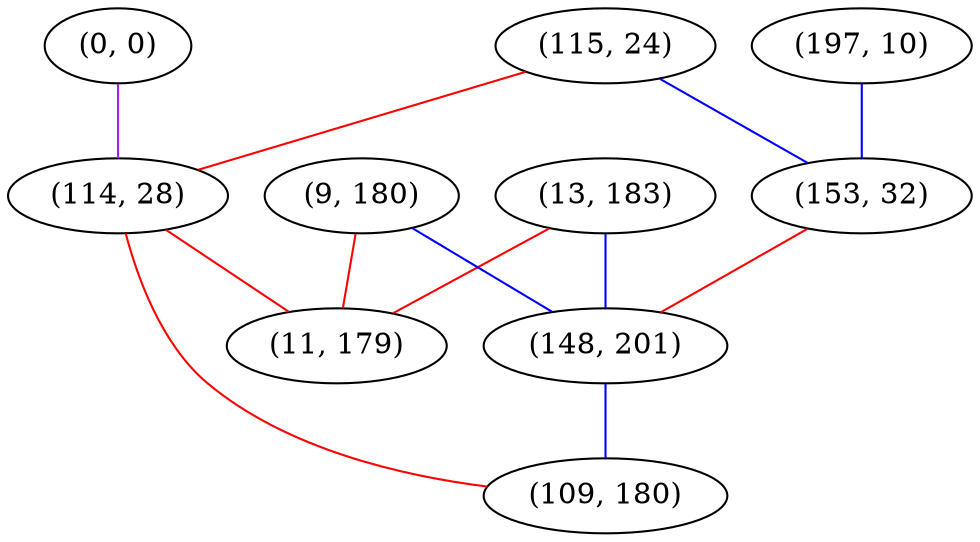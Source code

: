 graph "" {
"(13, 183)";
"(197, 10)";
"(9, 180)";
"(115, 24)";
"(153, 32)";
"(0, 0)";
"(148, 201)";
"(114, 28)";
"(109, 180)";
"(11, 179)";
"(13, 183)" -- "(148, 201)"  [color=blue, key=0, weight=3];
"(13, 183)" -- "(11, 179)"  [color=red, key=0, weight=1];
"(197, 10)" -- "(153, 32)"  [color=blue, key=0, weight=3];
"(9, 180)" -- "(148, 201)"  [color=blue, key=0, weight=3];
"(9, 180)" -- "(11, 179)"  [color=red, key=0, weight=1];
"(115, 24)" -- "(153, 32)"  [color=blue, key=0, weight=3];
"(115, 24)" -- "(114, 28)"  [color=red, key=0, weight=1];
"(153, 32)" -- "(148, 201)"  [color=red, key=0, weight=1];
"(0, 0)" -- "(114, 28)"  [color=purple, key=0, weight=4];
"(148, 201)" -- "(109, 180)"  [color=blue, key=0, weight=3];
"(114, 28)" -- "(109, 180)"  [color=red, key=0, weight=1];
"(114, 28)" -- "(11, 179)"  [color=red, key=0, weight=1];
}
